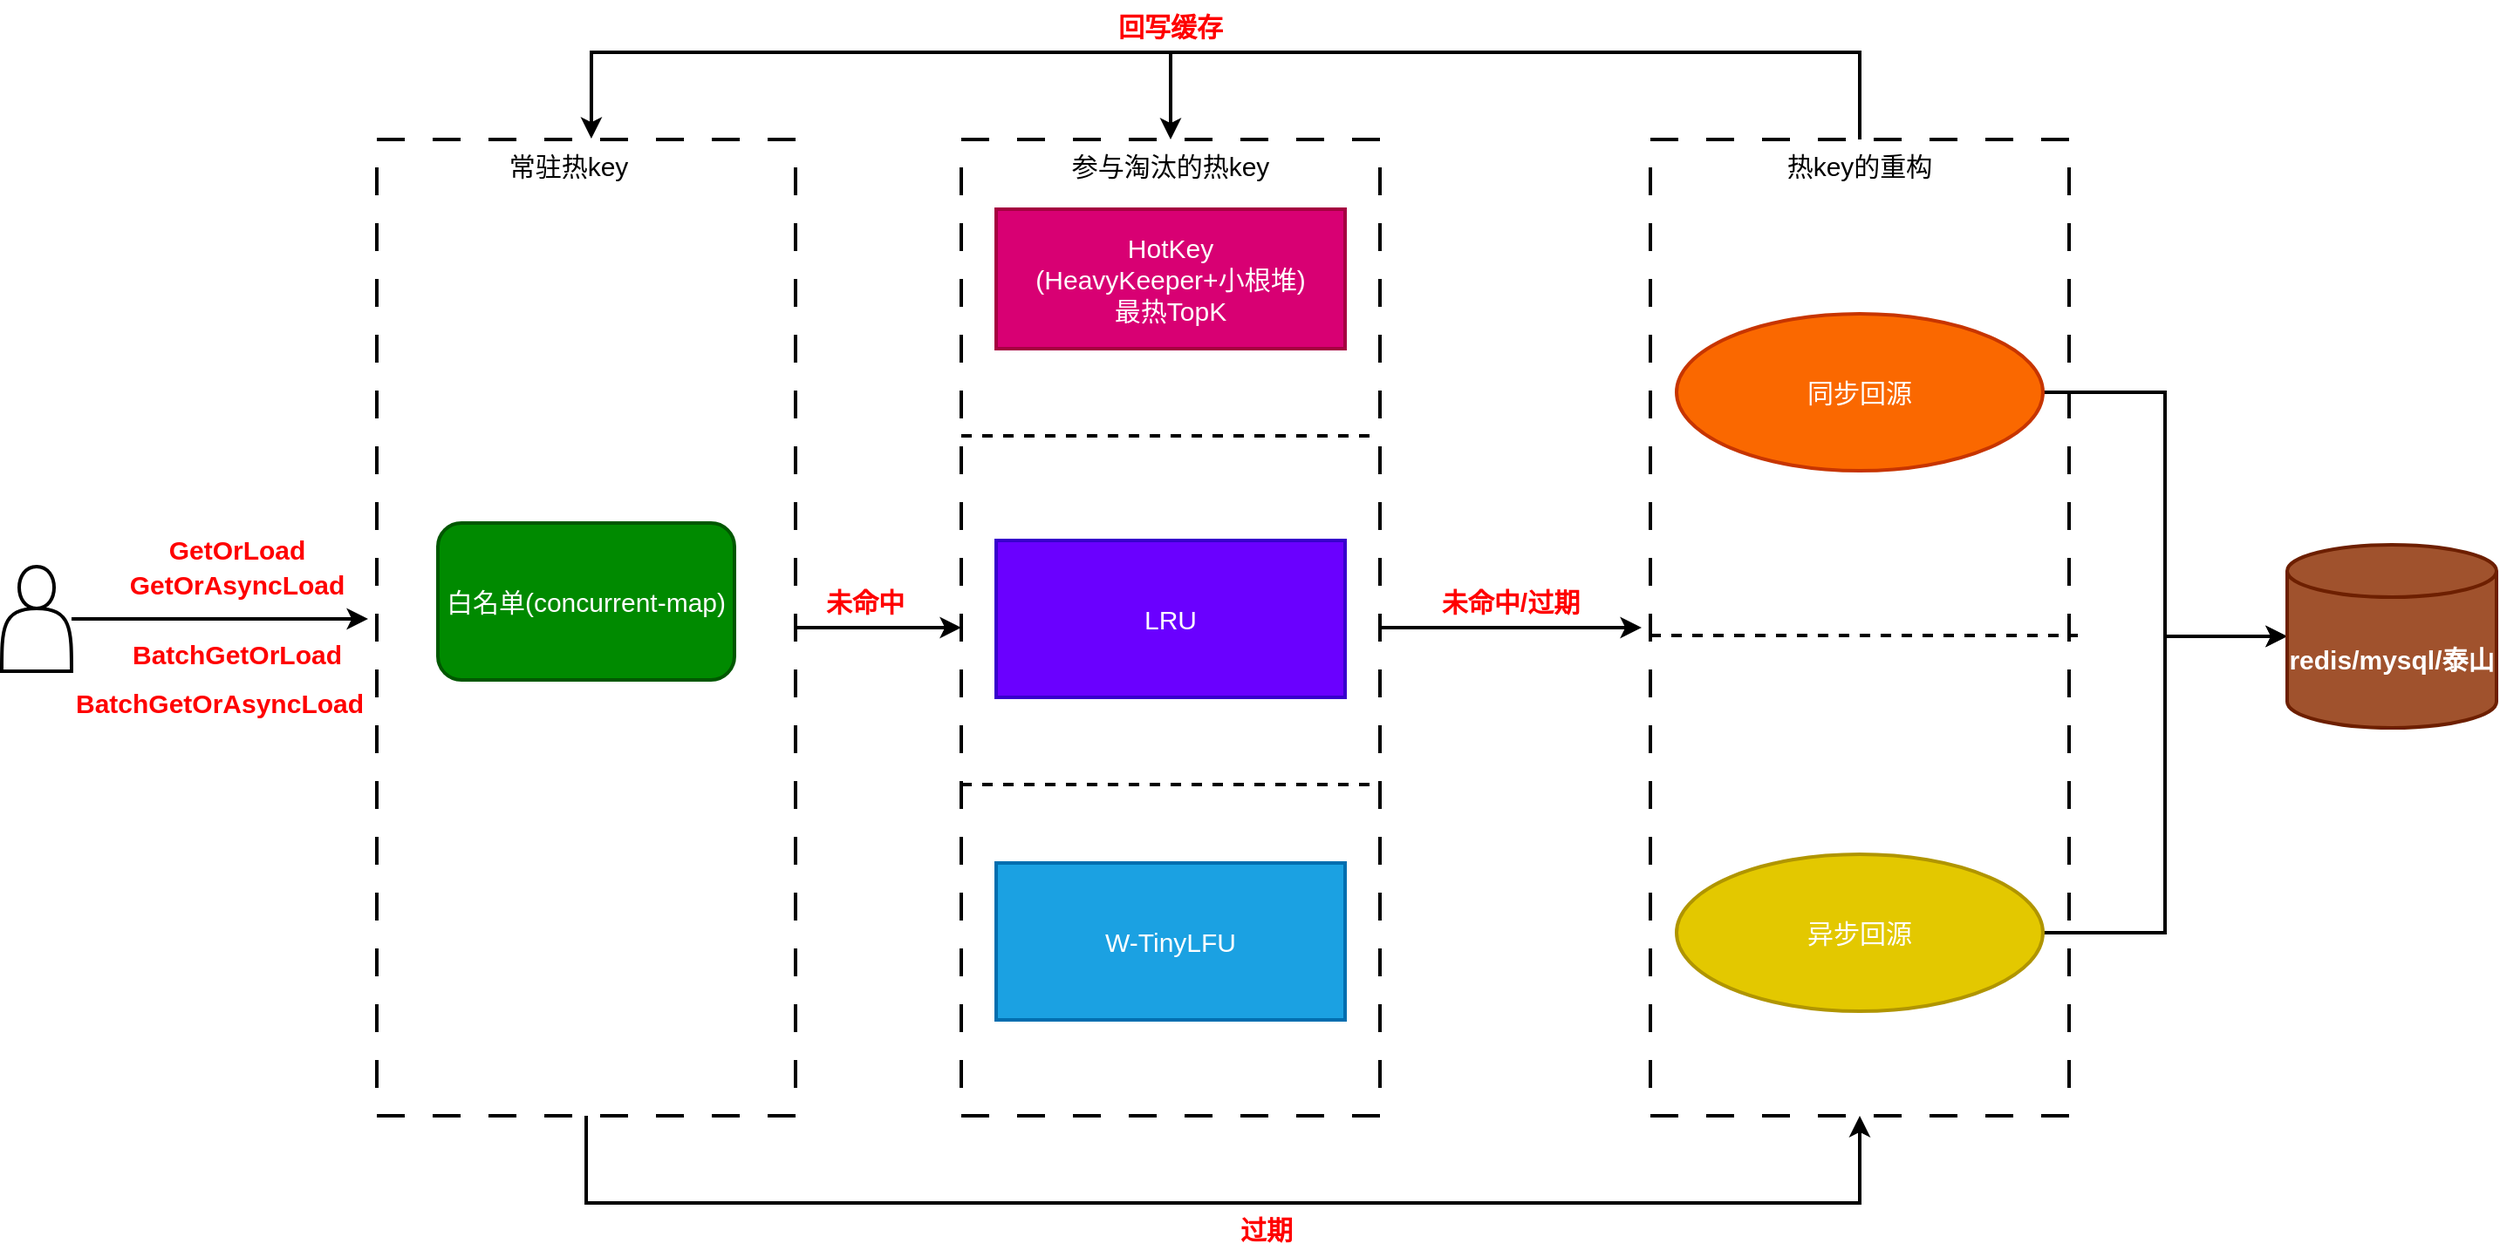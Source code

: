 <mxfile version="21.1.2" type="github">
  <diagram name="第 1 页" id="Uyn3VKAEnPJAE6BOzNtD">
    <mxGraphModel dx="2069" dy="739" grid="1" gridSize="10" guides="1" tooltips="1" connect="1" arrows="1" fold="1" page="1" pageScale="1" pageWidth="827" pageHeight="1169" math="0" shadow="0">
      <root>
        <mxCell id="0" />
        <mxCell id="1" parent="0" />
        <mxCell id="6kn5Lzyc4PaZcMPqqwd1-26" value="" style="rounded=0;whiteSpace=wrap;html=1;dashed=1;dashPattern=8 8;strokeWidth=2;" vertex="1" parent="1">
          <mxGeometry x="785" y="80" width="240" height="560" as="geometry" />
        </mxCell>
        <mxCell id="6kn5Lzyc4PaZcMPqqwd1-39" style="edgeStyle=orthogonalEdgeStyle;rounded=0;orthogonalLoop=1;jettySize=auto;html=1;strokeWidth=2;" edge="1" parent="1" source="6kn5Lzyc4PaZcMPqqwd1-18">
          <mxGeometry relative="1" as="geometry">
            <mxPoint x="780" y="360" as="targetPoint" />
            <Array as="points">
              <mxPoint x="700" y="360" />
              <mxPoint x="700" y="360" />
            </Array>
          </mxGeometry>
        </mxCell>
        <mxCell id="6kn5Lzyc4PaZcMPqqwd1-18" value="" style="rounded=0;whiteSpace=wrap;html=1;dashed=1;dashPattern=8 8;strokeWidth=2;" vertex="1" parent="1">
          <mxGeometry x="390" y="80" width="240" height="560" as="geometry" />
        </mxCell>
        <mxCell id="6kn5Lzyc4PaZcMPqqwd1-32" style="edgeStyle=orthogonalEdgeStyle;rounded=0;orthogonalLoop=1;jettySize=auto;html=1;entryX=0;entryY=0.5;entryDx=0;entryDy=0;strokeWidth=2;" edge="1" parent="1" source="6kn5Lzyc4PaZcMPqqwd1-17" target="6kn5Lzyc4PaZcMPqqwd1-18">
          <mxGeometry relative="1" as="geometry" />
        </mxCell>
        <mxCell id="6kn5Lzyc4PaZcMPqqwd1-37" style="edgeStyle=orthogonalEdgeStyle;rounded=0;orthogonalLoop=1;jettySize=auto;html=1;entryX=0.5;entryY=1;entryDx=0;entryDy=0;strokeWidth=2;" edge="1" parent="1" source="6kn5Lzyc4PaZcMPqqwd1-17" target="6kn5Lzyc4PaZcMPqqwd1-26">
          <mxGeometry relative="1" as="geometry">
            <Array as="points">
              <mxPoint x="175" y="690" />
              <mxPoint x="905" y="690" />
            </Array>
          </mxGeometry>
        </mxCell>
        <mxCell id="6kn5Lzyc4PaZcMPqqwd1-17" value="" style="rounded=0;whiteSpace=wrap;html=1;dashed=1;dashPattern=8 8;strokeWidth=2;" vertex="1" parent="1">
          <mxGeometry x="55" y="80" width="240" height="560" as="geometry" />
        </mxCell>
        <mxCell id="6kn5Lzyc4PaZcMPqqwd1-8" value="&lt;font style=&quot;font-size: 15px;&quot;&gt;白名单(concurrent-map)&lt;/font&gt;" style="rounded=1;whiteSpace=wrap;html=1;fillColor=#008a00;fontColor=#ffffff;strokeColor=#005700;strokeWidth=2;" vertex="1" parent="1">
          <mxGeometry x="90" y="300" width="170" height="90" as="geometry" />
        </mxCell>
        <mxCell id="6kn5Lzyc4PaZcMPqqwd1-9" value="&lt;font style=&quot;font-size: 15px;&quot;&gt;HotKey&lt;br&gt;(HeavyKeeper+小根堆)&lt;br&gt;最热TopK&lt;br&gt;&lt;/font&gt;" style="rounded=0;whiteSpace=wrap;html=1;fillColor=#d80073;fontColor=#ffffff;strokeColor=#A50040;strokeWidth=2;" vertex="1" parent="1">
          <mxGeometry x="410" y="120" width="200" height="80" as="geometry" />
        </mxCell>
        <mxCell id="6kn5Lzyc4PaZcMPqqwd1-10" value="&lt;span style=&quot;font-size: 15px;&quot;&gt;LRU&lt;/span&gt;" style="rounded=0;whiteSpace=wrap;html=1;fillColor=#6a00ff;fontColor=#ffffff;strokeColor=#3700CC;strokeWidth=2;" vertex="1" parent="1">
          <mxGeometry x="410" y="310" width="200" height="90" as="geometry" />
        </mxCell>
        <mxCell id="6kn5Lzyc4PaZcMPqqwd1-11" value="&lt;span style=&quot;font-size: 15px;&quot;&gt;W-TinyLFU&lt;/span&gt;" style="rounded=0;whiteSpace=wrap;html=1;fillColor=#1ba1e2;fontColor=#ffffff;strokeColor=#006EAF;strokeWidth=2;" vertex="1" parent="1">
          <mxGeometry x="410" y="495" width="200" height="90" as="geometry" />
        </mxCell>
        <mxCell id="6kn5Lzyc4PaZcMPqqwd1-15" value="" style="endArrow=none;html=1;rounded=0;dashed=1;strokeWidth=2;" edge="1" parent="1">
          <mxGeometry width="50" height="50" relative="1" as="geometry">
            <mxPoint x="390" y="250" as="sourcePoint" />
            <mxPoint x="630" y="250" as="targetPoint" />
          </mxGeometry>
        </mxCell>
        <mxCell id="6kn5Lzyc4PaZcMPqqwd1-16" value="" style="endArrow=none;html=1;rounded=0;dashed=1;strokeWidth=2;" edge="1" parent="1">
          <mxGeometry width="50" height="50" relative="1" as="geometry">
            <mxPoint x="390" y="450" as="sourcePoint" />
            <mxPoint x="630" y="450" as="targetPoint" />
          </mxGeometry>
        </mxCell>
        <mxCell id="6kn5Lzyc4PaZcMPqqwd1-36" style="edgeStyle=orthogonalEdgeStyle;rounded=0;orthogonalLoop=1;jettySize=auto;html=1;entryX=0;entryY=0.5;entryDx=0;entryDy=0;entryPerimeter=0;strokeWidth=2;" edge="1" parent="1" source="6kn5Lzyc4PaZcMPqqwd1-19" target="6kn5Lzyc4PaZcMPqqwd1-23">
          <mxGeometry relative="1" as="geometry" />
        </mxCell>
        <mxCell id="6kn5Lzyc4PaZcMPqqwd1-19" value="&lt;font color=&quot;#ffffff&quot; style=&quot;font-size: 15px;&quot;&gt;同步回源&lt;/font&gt;" style="ellipse;whiteSpace=wrap;html=1;fillColor=#fa6800;fontColor=#000000;strokeColor=#C73500;strokeWidth=2;" vertex="1" parent="1">
          <mxGeometry x="800" y="180" width="210" height="90" as="geometry" />
        </mxCell>
        <mxCell id="6kn5Lzyc4PaZcMPqqwd1-34" style="edgeStyle=orthogonalEdgeStyle;rounded=0;orthogonalLoop=1;jettySize=auto;html=1;entryX=0;entryY=0.5;entryDx=0;entryDy=0;entryPerimeter=0;strokeWidth=2;" edge="1" parent="1" source="6kn5Lzyc4PaZcMPqqwd1-20" target="6kn5Lzyc4PaZcMPqqwd1-23">
          <mxGeometry relative="1" as="geometry" />
        </mxCell>
        <mxCell id="6kn5Lzyc4PaZcMPqqwd1-20" value="&lt;font color=&quot;#ffffff&quot; style=&quot;font-size: 15px;&quot;&gt;异步回源&lt;/font&gt;" style="ellipse;whiteSpace=wrap;html=1;fillColor=#e3c800;fontColor=#000000;strokeColor=#B09500;strokeWidth=2;" vertex="1" parent="1">
          <mxGeometry x="800" y="490" width="210" height="90" as="geometry" />
        </mxCell>
        <mxCell id="6kn5Lzyc4PaZcMPqqwd1-21" value="" style="endArrow=none;html=1;rounded=0;dashed=1;strokeWidth=2;" edge="1" parent="1">
          <mxGeometry width="50" height="50" relative="1" as="geometry">
            <mxPoint x="785" y="364.5" as="sourcePoint" />
            <mxPoint x="1030" y="364.5" as="targetPoint" />
          </mxGeometry>
        </mxCell>
        <mxCell id="6kn5Lzyc4PaZcMPqqwd1-23" value="&lt;font style=&quot;font-size: 15px;&quot;&gt;&lt;b&gt;redis/mysql/泰山&lt;/b&gt;&lt;/font&gt;" style="shape=cylinder3;whiteSpace=wrap;html=1;boundedLbl=1;backgroundOutline=1;size=15;fillColor=#a0522d;fontColor=#ffffff;strokeColor=#6D1F00;strokeWidth=2;" vertex="1" parent="1">
          <mxGeometry x="1150" y="312.5" width="120" height="105" as="geometry" />
        </mxCell>
        <mxCell id="6kn5Lzyc4PaZcMPqqwd1-27" value="&lt;font style=&quot;font-size: 15px;&quot;&gt;常驻热key&lt;/font&gt;" style="text;strokeColor=none;align=center;fillColor=none;html=1;verticalAlign=middle;whiteSpace=wrap;rounded=0;" vertex="1" parent="1">
          <mxGeometry x="120" y="80" width="90" height="30" as="geometry" />
        </mxCell>
        <mxCell id="6kn5Lzyc4PaZcMPqqwd1-28" value="&lt;span style=&quot;font-size: 15px;&quot;&gt;参与淘汰的热key&lt;/span&gt;" style="text;strokeColor=none;align=center;fillColor=none;html=1;verticalAlign=middle;whiteSpace=wrap;rounded=0;" vertex="1" parent="1">
          <mxGeometry x="445" y="80" width="130" height="30" as="geometry" />
        </mxCell>
        <mxCell id="6kn5Lzyc4PaZcMPqqwd1-40" style="edgeStyle=orthogonalEdgeStyle;rounded=0;orthogonalLoop=1;jettySize=auto;html=1;exitX=0.5;exitY=0;exitDx=0;exitDy=0;entryX=0.5;entryY=0;entryDx=0;entryDy=0;strokeWidth=2;" edge="1" parent="1" source="6kn5Lzyc4PaZcMPqqwd1-29" target="6kn5Lzyc4PaZcMPqqwd1-28">
          <mxGeometry relative="1" as="geometry">
            <Array as="points">
              <mxPoint x="905" y="30" />
              <mxPoint x="510" y="30" />
            </Array>
          </mxGeometry>
        </mxCell>
        <mxCell id="6kn5Lzyc4PaZcMPqqwd1-41" style="edgeStyle=orthogonalEdgeStyle;rounded=0;orthogonalLoop=1;jettySize=auto;html=1;entryX=0.644;entryY=-0.017;entryDx=0;entryDy=0;entryPerimeter=0;strokeWidth=2;" edge="1" parent="1" source="6kn5Lzyc4PaZcMPqqwd1-29" target="6kn5Lzyc4PaZcMPqqwd1-27">
          <mxGeometry relative="1" as="geometry">
            <Array as="points">
              <mxPoint x="905" y="30" />
              <mxPoint x="178" y="30" />
            </Array>
          </mxGeometry>
        </mxCell>
        <mxCell id="6kn5Lzyc4PaZcMPqqwd1-29" value="&lt;span style=&quot;font-size: 15px;&quot;&gt;热key的重构&lt;/span&gt;" style="text;strokeColor=none;align=center;fillColor=none;html=1;verticalAlign=middle;whiteSpace=wrap;rounded=0;" vertex="1" parent="1">
          <mxGeometry x="840" y="80" width="130" height="30" as="geometry" />
        </mxCell>
        <mxCell id="6kn5Lzyc4PaZcMPqqwd1-42" value="&lt;span style=&quot;font-size: 15px;&quot;&gt;&lt;font color=&quot;#ff0000&quot;&gt;&lt;b&gt;未命中&lt;/b&gt;&lt;/font&gt;&lt;/span&gt;" style="text;strokeColor=none;align=center;fillColor=none;html=1;verticalAlign=middle;whiteSpace=wrap;rounded=0;" vertex="1" parent="1">
          <mxGeometry x="290" y="330" width="90" height="30" as="geometry" />
        </mxCell>
        <mxCell id="6kn5Lzyc4PaZcMPqqwd1-43" value="&lt;span style=&quot;font-size: 15px;&quot;&gt;&lt;b&gt;&lt;font color=&quot;#ff0000&quot;&gt;过期&lt;/font&gt;&lt;/b&gt;&lt;/span&gt;" style="text;strokeColor=none;align=center;fillColor=none;html=1;verticalAlign=middle;whiteSpace=wrap;rounded=0;" vertex="1" parent="1">
          <mxGeometry x="520" y="690" width="90" height="30" as="geometry" />
        </mxCell>
        <mxCell id="6kn5Lzyc4PaZcMPqqwd1-45" value="&lt;span style=&quot;font-size: 15px;&quot;&gt;&lt;font color=&quot;#ff0000&quot;&gt;&lt;b&gt;未命中/过期&lt;/b&gt;&lt;/font&gt;&lt;/span&gt;" style="text;strokeColor=none;align=center;fillColor=none;html=1;verticalAlign=middle;whiteSpace=wrap;rounded=0;" vertex="1" parent="1">
          <mxGeometry x="660" y="330" width="90" height="30" as="geometry" />
        </mxCell>
        <mxCell id="6kn5Lzyc4PaZcMPqqwd1-46" value="&lt;font color=&quot;#ff0000&quot;&gt;&lt;span style=&quot;font-size: 15px;&quot;&gt;&lt;b&gt;回写缓存&lt;/b&gt;&lt;/span&gt;&lt;/font&gt;" style="text;strokeColor=none;align=center;fillColor=none;html=1;verticalAlign=middle;whiteSpace=wrap;rounded=0;" vertex="1" parent="1">
          <mxGeometry x="465" width="90" height="30" as="geometry" />
        </mxCell>
        <mxCell id="6kn5Lzyc4PaZcMPqqwd1-48" style="edgeStyle=orthogonalEdgeStyle;rounded=0;orthogonalLoop=1;jettySize=auto;html=1;strokeWidth=2;" edge="1" parent="1" source="6kn5Lzyc4PaZcMPqqwd1-47">
          <mxGeometry relative="1" as="geometry">
            <mxPoint x="50" y="355" as="targetPoint" />
          </mxGeometry>
        </mxCell>
        <mxCell id="6kn5Lzyc4PaZcMPqqwd1-47" value="" style="shape=actor;whiteSpace=wrap;html=1;strokeWidth=2;" vertex="1" parent="1">
          <mxGeometry x="-160" y="325" width="40" height="60" as="geometry" />
        </mxCell>
        <mxCell id="6kn5Lzyc4PaZcMPqqwd1-50" value="&lt;span style=&quot;font-size: 15px;&quot;&gt;&lt;font color=&quot;#ff0000&quot;&gt;&lt;b&gt;GetOrLoad&lt;/b&gt;&lt;/font&gt;&lt;/span&gt;" style="text;strokeColor=none;align=center;fillColor=none;html=1;verticalAlign=middle;whiteSpace=wrap;rounded=0;" vertex="1" parent="1">
          <mxGeometry x="-70" y="300" width="90" height="30" as="geometry" />
        </mxCell>
        <mxCell id="6kn5Lzyc4PaZcMPqqwd1-51" value="&lt;span style=&quot;font-size: 15px;&quot;&gt;&lt;font color=&quot;#ff0000&quot;&gt;&lt;b&gt;BatchGetOrLoad&lt;/b&gt;&lt;/font&gt;&lt;/span&gt;" style="text;strokeColor=none;align=center;fillColor=none;html=1;verticalAlign=middle;whiteSpace=wrap;rounded=0;" vertex="1" parent="1">
          <mxGeometry x="-70" y="360" width="90" height="30" as="geometry" />
        </mxCell>
        <mxCell id="6kn5Lzyc4PaZcMPqqwd1-52" value="&lt;span style=&quot;font-size: 15px;&quot;&gt;&lt;font color=&quot;#ff0000&quot;&gt;&lt;b&gt;GetOrAsyncLoad&lt;/b&gt;&lt;/font&gt;&lt;/span&gt;" style="text;strokeColor=none;align=center;fillColor=none;html=1;verticalAlign=middle;whiteSpace=wrap;rounded=0;" vertex="1" parent="1">
          <mxGeometry x="-70" y="320" width="90" height="30" as="geometry" />
        </mxCell>
        <mxCell id="6kn5Lzyc4PaZcMPqqwd1-53" value="&lt;span style=&quot;font-size: 15px;&quot;&gt;&lt;font color=&quot;#ff0000&quot;&gt;&lt;b&gt;BatchGetOrAsyncLoad&lt;/b&gt;&lt;/font&gt;&lt;/span&gt;" style="text;strokeColor=none;align=center;fillColor=none;html=1;verticalAlign=middle;whiteSpace=wrap;rounded=0;" vertex="1" parent="1">
          <mxGeometry x="-80" y="390" width="90" height="25" as="geometry" />
        </mxCell>
      </root>
    </mxGraphModel>
  </diagram>
</mxfile>
